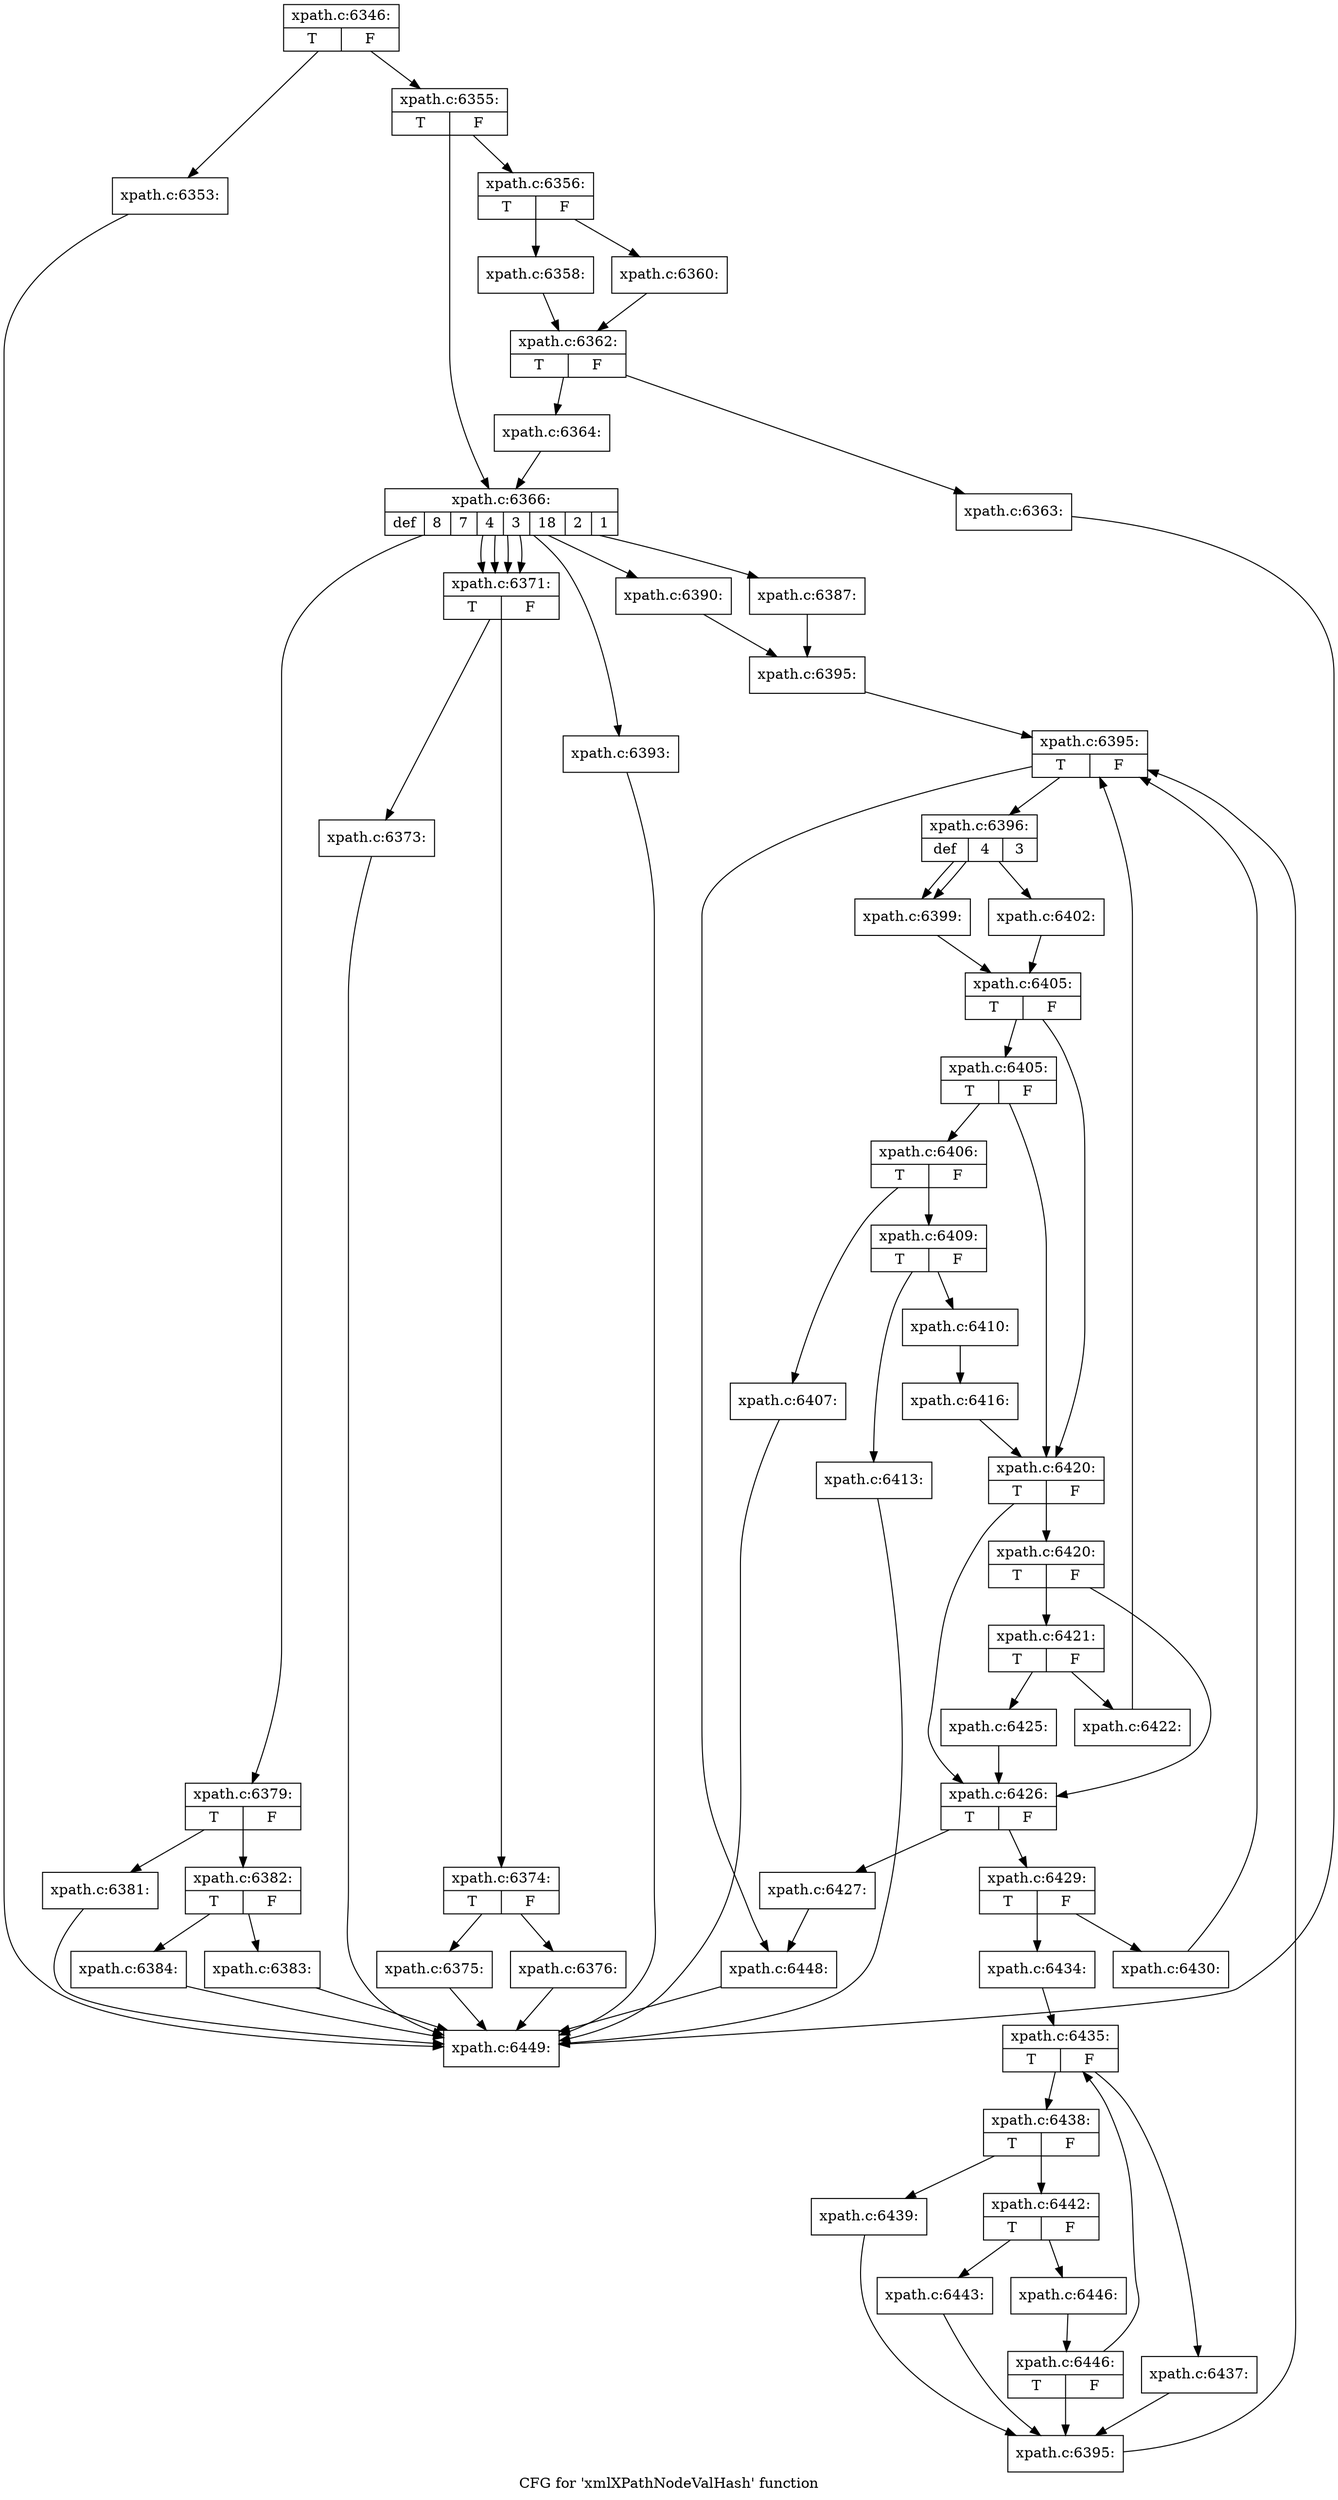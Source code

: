 digraph "CFG for 'xmlXPathNodeValHash' function" {
	label="CFG for 'xmlXPathNodeValHash' function";

	Node0x55e6b2b01b60 [shape=record,label="{xpath.c:6346:|{<s0>T|<s1>F}}"];
	Node0x55e6b2b01b60 -> Node0x55e6b2b184f0;
	Node0x55e6b2b01b60 -> Node0x55e6b2b18540;
	Node0x55e6b2b184f0 [shape=record,label="{xpath.c:6353:}"];
	Node0x55e6b2b184f0 -> Node0x55e6b2b01bb0;
	Node0x55e6b2b18540 [shape=record,label="{xpath.c:6355:|{<s0>T|<s1>F}}"];
	Node0x55e6b2b18540 -> Node0x55e6b2b189d0;
	Node0x55e6b2b18540 -> Node0x55e6b2b18a20;
	Node0x55e6b2b189d0 [shape=record,label="{xpath.c:6356:|{<s0>T|<s1>F}}"];
	Node0x55e6b2b189d0 -> Node0x55e6b2b19880;
	Node0x55e6b2b189d0 -> Node0x55e6b2b19920;
	Node0x55e6b2b19880 [shape=record,label="{xpath.c:6358:}"];
	Node0x55e6b2b19880 -> Node0x55e6b2b198d0;
	Node0x55e6b2b19920 [shape=record,label="{xpath.c:6360:}"];
	Node0x55e6b2b19920 -> Node0x55e6b2b198d0;
	Node0x55e6b2b198d0 [shape=record,label="{xpath.c:6362:|{<s0>T|<s1>F}}"];
	Node0x55e6b2b198d0 -> Node0x55e6b2b1a040;
	Node0x55e6b2b198d0 -> Node0x55e6b2b1a090;
	Node0x55e6b2b1a040 [shape=record,label="{xpath.c:6363:}"];
	Node0x55e6b2b1a040 -> Node0x55e6b2b01bb0;
	Node0x55e6b2b1a090 [shape=record,label="{xpath.c:6364:}"];
	Node0x55e6b2b1a090 -> Node0x55e6b2b18a20;
	Node0x55e6b2b18a20 [shape=record,label="{xpath.c:6366:|{<s0>def|<s1>8|<s2>7|<s3>4|<s4>3|<s5>18|<s6>2|<s7>1}}"];
	Node0x55e6b2b18a20 -> Node0x55e6b2b1a750;
	Node0x55e6b2b18a20 -> Node0x55e6b2b1aa50;
	Node0x55e6b2b18a20 -> Node0x55e6b2b1aa50;
	Node0x55e6b2b18a20 -> Node0x55e6b2b1aa50;
	Node0x55e6b2b18a20 -> Node0x55e6b2b1aa50;
	Node0x55e6b2b18a20 -> Node0x55e6b2b1c000;
	Node0x55e6b2b18a20 -> Node0x55e6b2b1d6a0;
	Node0x55e6b2b18a20 -> Node0x55e6b2b1dab0;
	Node0x55e6b2b1aa50 [shape=record,label="{xpath.c:6371:|{<s0>T|<s1>F}}"];
	Node0x55e6b2b1aa50 -> Node0x55e6b2b1ad40;
	Node0x55e6b2b1aa50 -> Node0x55e6b2b1ad90;
	Node0x55e6b2b1ad40 [shape=record,label="{xpath.c:6373:}"];
	Node0x55e6b2b1ad40 -> Node0x55e6b2b01bb0;
	Node0x55e6b2b1ad90 [shape=record,label="{xpath.c:6374:|{<s0>T|<s1>F}}"];
	Node0x55e6b2b1ad90 -> Node0x55e6b2b1b220;
	Node0x55e6b2b1ad90 -> Node0x55e6b2b1b270;
	Node0x55e6b2b1b220 [shape=record,label="{xpath.c:6375:}"];
	Node0x55e6b2b1b220 -> Node0x55e6b2b01bb0;
	Node0x55e6b2b1b270 [shape=record,label="{xpath.c:6376:}"];
	Node0x55e6b2b1b270 -> Node0x55e6b2b01bb0;
	Node0x55e6b2b1c000 [shape=record,label="{xpath.c:6379:|{<s0>T|<s1>F}}"];
	Node0x55e6b2b1c000 -> Node0x55e6b2b1c3e0;
	Node0x55e6b2b1c000 -> Node0x55e6b2b1c430;
	Node0x55e6b2b1c3e0 [shape=record,label="{xpath.c:6381:}"];
	Node0x55e6b2b1c3e0 -> Node0x55e6b2b01bb0;
	Node0x55e6b2b1c430 [shape=record,label="{xpath.c:6382:|{<s0>T|<s1>F}}"];
	Node0x55e6b2b1c430 -> Node0x55e6b2b1c8c0;
	Node0x55e6b2b1c430 -> Node0x55e6b2b1c910;
	Node0x55e6b2b1c8c0 [shape=record,label="{xpath.c:6383:}"];
	Node0x55e6b2b1c8c0 -> Node0x55e6b2b01bb0;
	Node0x55e6b2b1c910 [shape=record,label="{xpath.c:6384:}"];
	Node0x55e6b2b1c910 -> Node0x55e6b2b01bb0;
	Node0x55e6b2b1d6a0 [shape=record,label="{xpath.c:6387:}"];
	Node0x55e6b2b1d6a0 -> Node0x55e6b2b1a5e0;
	Node0x55e6b2b1dab0 [shape=record,label="{xpath.c:6390:}"];
	Node0x55e6b2b1dab0 -> Node0x55e6b2b1a5e0;
	Node0x55e6b2b1a750 [shape=record,label="{xpath.c:6393:}"];
	Node0x55e6b2b1a750 -> Node0x55e6b2b01bb0;
	Node0x55e6b2b1a5e0 [shape=record,label="{xpath.c:6395:}"];
	Node0x55e6b2b1a5e0 -> Node0x55e6b2b1e030;
	Node0x55e6b2b1e030 [shape=record,label="{xpath.c:6395:|{<s0>T|<s1>F}}"];
	Node0x55e6b2b1e030 -> Node0x55e6b2b1e3f0;
	Node0x55e6b2b1e030 -> Node0x55e6b2b1e210;
	Node0x55e6b2b1e3f0 [shape=record,label="{xpath.c:6396:|{<s0>def|<s1>4|<s2>3}}"];
	Node0x55e6b2b1e3f0 -> Node0x55e6b2b1e6e0;
	Node0x55e6b2b1e3f0 -> Node0x55e6b2b1ea20;
	Node0x55e6b2b1e3f0 -> Node0x55e6b2b1ea20;
	Node0x55e6b2b1ea20 [shape=record,label="{xpath.c:6399:}"];
	Node0x55e6b2b1ea20 -> Node0x55e6b2b1e530;
	Node0x55e6b2b1e6e0 [shape=record,label="{xpath.c:6402:}"];
	Node0x55e6b2b1e6e0 -> Node0x55e6b2b1e530;
	Node0x55e6b2b1e530 [shape=record,label="{xpath.c:6405:|{<s0>T|<s1>F}}"];
	Node0x55e6b2b1e530 -> Node0x55e6b2b1f060;
	Node0x55e6b2b1e530 -> Node0x55e6b2b1f010;
	Node0x55e6b2b1f060 [shape=record,label="{xpath.c:6405:|{<s0>T|<s1>F}}"];
	Node0x55e6b2b1f060 -> Node0x55e6b2b1efc0;
	Node0x55e6b2b1f060 -> Node0x55e6b2b1f010;
	Node0x55e6b2b1efc0 [shape=record,label="{xpath.c:6406:|{<s0>T|<s1>F}}"];
	Node0x55e6b2b1efc0 -> Node0x55e6b2b1f7d0;
	Node0x55e6b2b1efc0 -> Node0x55e6b2b1f820;
	Node0x55e6b2b1f7d0 [shape=record,label="{xpath.c:6407:}"];
	Node0x55e6b2b1f7d0 -> Node0x55e6b2b01bb0;
	Node0x55e6b2b1f820 [shape=record,label="{xpath.c:6409:|{<s0>T|<s1>F}}"];
	Node0x55e6b2b1f820 -> Node0x55e6b2b201b0;
	Node0x55e6b2b1f820 -> Node0x55e6b2b20250;
	Node0x55e6b2b201b0 [shape=record,label="{xpath.c:6410:}"];
	Node0x55e6b2b201b0 -> Node0x55e6b2b20200;
	Node0x55e6b2b20250 [shape=record,label="{xpath.c:6413:}"];
	Node0x55e6b2b20250 -> Node0x55e6b2b01bb0;
	Node0x55e6b2b20200 [shape=record,label="{xpath.c:6416:}"];
	Node0x55e6b2b20200 -> Node0x55e6b2b1f010;
	Node0x55e6b2b1f010 [shape=record,label="{xpath.c:6420:|{<s0>T|<s1>F}}"];
	Node0x55e6b2b1f010 -> Node0x55e6b2b216c0;
	Node0x55e6b2b1f010 -> Node0x55e6b2b21670;
	Node0x55e6b2b216c0 [shape=record,label="{xpath.c:6420:|{<s0>T|<s1>F}}"];
	Node0x55e6b2b216c0 -> Node0x55e6b2b21620;
	Node0x55e6b2b216c0 -> Node0x55e6b2b21670;
	Node0x55e6b2b21620 [shape=record,label="{xpath.c:6421:|{<s0>T|<s1>F}}"];
	Node0x55e6b2b21620 -> Node0x55e6b2b21f10;
	Node0x55e6b2b21620 -> Node0x55e6b2b21f60;
	Node0x55e6b2b21f10 [shape=record,label="{xpath.c:6422:}"];
	Node0x55e6b2b21f10 -> Node0x55e6b2b1e030;
	Node0x55e6b2b21f60 [shape=record,label="{xpath.c:6425:}"];
	Node0x55e6b2b21f60 -> Node0x55e6b2b21670;
	Node0x55e6b2b21670 [shape=record,label="{xpath.c:6426:|{<s0>T|<s1>F}}"];
	Node0x55e6b2b21670 -> Node0x55e6b2b229a0;
	Node0x55e6b2b21670 -> Node0x55e6b2b229f0;
	Node0x55e6b2b229a0 [shape=record,label="{xpath.c:6427:}"];
	Node0x55e6b2b229a0 -> Node0x55e6b2b1e210;
	Node0x55e6b2b229f0 [shape=record,label="{xpath.c:6429:|{<s0>T|<s1>F}}"];
	Node0x55e6b2b229f0 -> Node0x55e6b2b22e00;
	Node0x55e6b2b229f0 -> Node0x55e6b2b22e50;
	Node0x55e6b2b22e00 [shape=record,label="{xpath.c:6430:}"];
	Node0x55e6b2b22e00 -> Node0x55e6b2b1e030;
	Node0x55e6b2b22e50 [shape=record,label="{xpath.c:6434:}"];
	Node0x55e6b2b22e50 -> Node0x55e6b2b236d0;
	Node0x55e6b2b236d0 [shape=record,label="{xpath.c:6435:|{<s0>T|<s1>F}}"];
	Node0x55e6b2b236d0 -> Node0x55e6b2b23c20;
	Node0x55e6b2b236d0 -> Node0x55e6b2b23c70;
	Node0x55e6b2b23c20 [shape=record,label="{xpath.c:6437:}"];
	Node0x55e6b2b23c20 -> Node0x55e6b2b23630;
	Node0x55e6b2b23c70 [shape=record,label="{xpath.c:6438:|{<s0>T|<s1>F}}"];
	Node0x55e6b2b23c70 -> Node0x55e6b2b23fa0;
	Node0x55e6b2b23c70 -> Node0x55e6b2b23ff0;
	Node0x55e6b2b23fa0 [shape=record,label="{xpath.c:6439:}"];
	Node0x55e6b2b23fa0 -> Node0x55e6b2b23630;
	Node0x55e6b2b23ff0 [shape=record,label="{xpath.c:6442:|{<s0>T|<s1>F}}"];
	Node0x55e6b2b23ff0 -> Node0x55e6b2b245e0;
	Node0x55e6b2b23ff0 -> Node0x55e6b2b24630;
	Node0x55e6b2b245e0 [shape=record,label="{xpath.c:6443:}"];
	Node0x55e6b2b245e0 -> Node0x55e6b2b23630;
	Node0x55e6b2b24630 [shape=record,label="{xpath.c:6446:}"];
	Node0x55e6b2b24630 -> Node0x55e6b2b23680;
	Node0x55e6b2b23680 [shape=record,label="{xpath.c:6446:|{<s0>T|<s1>F}}"];
	Node0x55e6b2b23680 -> Node0x55e6b2b236d0;
	Node0x55e6b2b23680 -> Node0x55e6b2b23630;
	Node0x55e6b2b23630 [shape=record,label="{xpath.c:6395:}"];
	Node0x55e6b2b23630 -> Node0x55e6b2b1e030;
	Node0x55e6b2b1e210 [shape=record,label="{xpath.c:6448:}"];
	Node0x55e6b2b1e210 -> Node0x55e6b2b01bb0;
	Node0x55e6b2b01bb0 [shape=record,label="{xpath.c:6449:}"];
}
